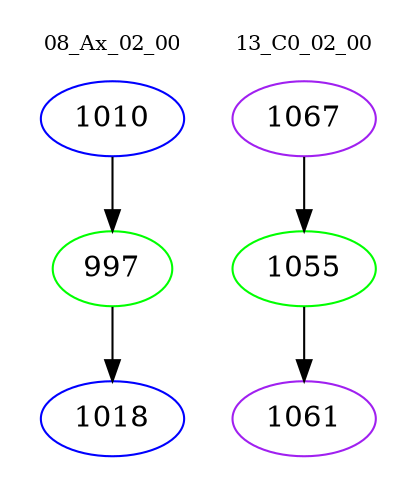 digraph{
subgraph cluster_0 {
color = white
label = "08_Ax_02_00";
fontsize=10;
T0_1010 [label="1010", color="blue"]
T0_1010 -> T0_997 [color="black"]
T0_997 [label="997", color="green"]
T0_997 -> T0_1018 [color="black"]
T0_1018 [label="1018", color="blue"]
}
subgraph cluster_1 {
color = white
label = "13_C0_02_00";
fontsize=10;
T1_1067 [label="1067", color="purple"]
T1_1067 -> T1_1055 [color="black"]
T1_1055 [label="1055", color="green"]
T1_1055 -> T1_1061 [color="black"]
T1_1061 [label="1061", color="purple"]
}
}
